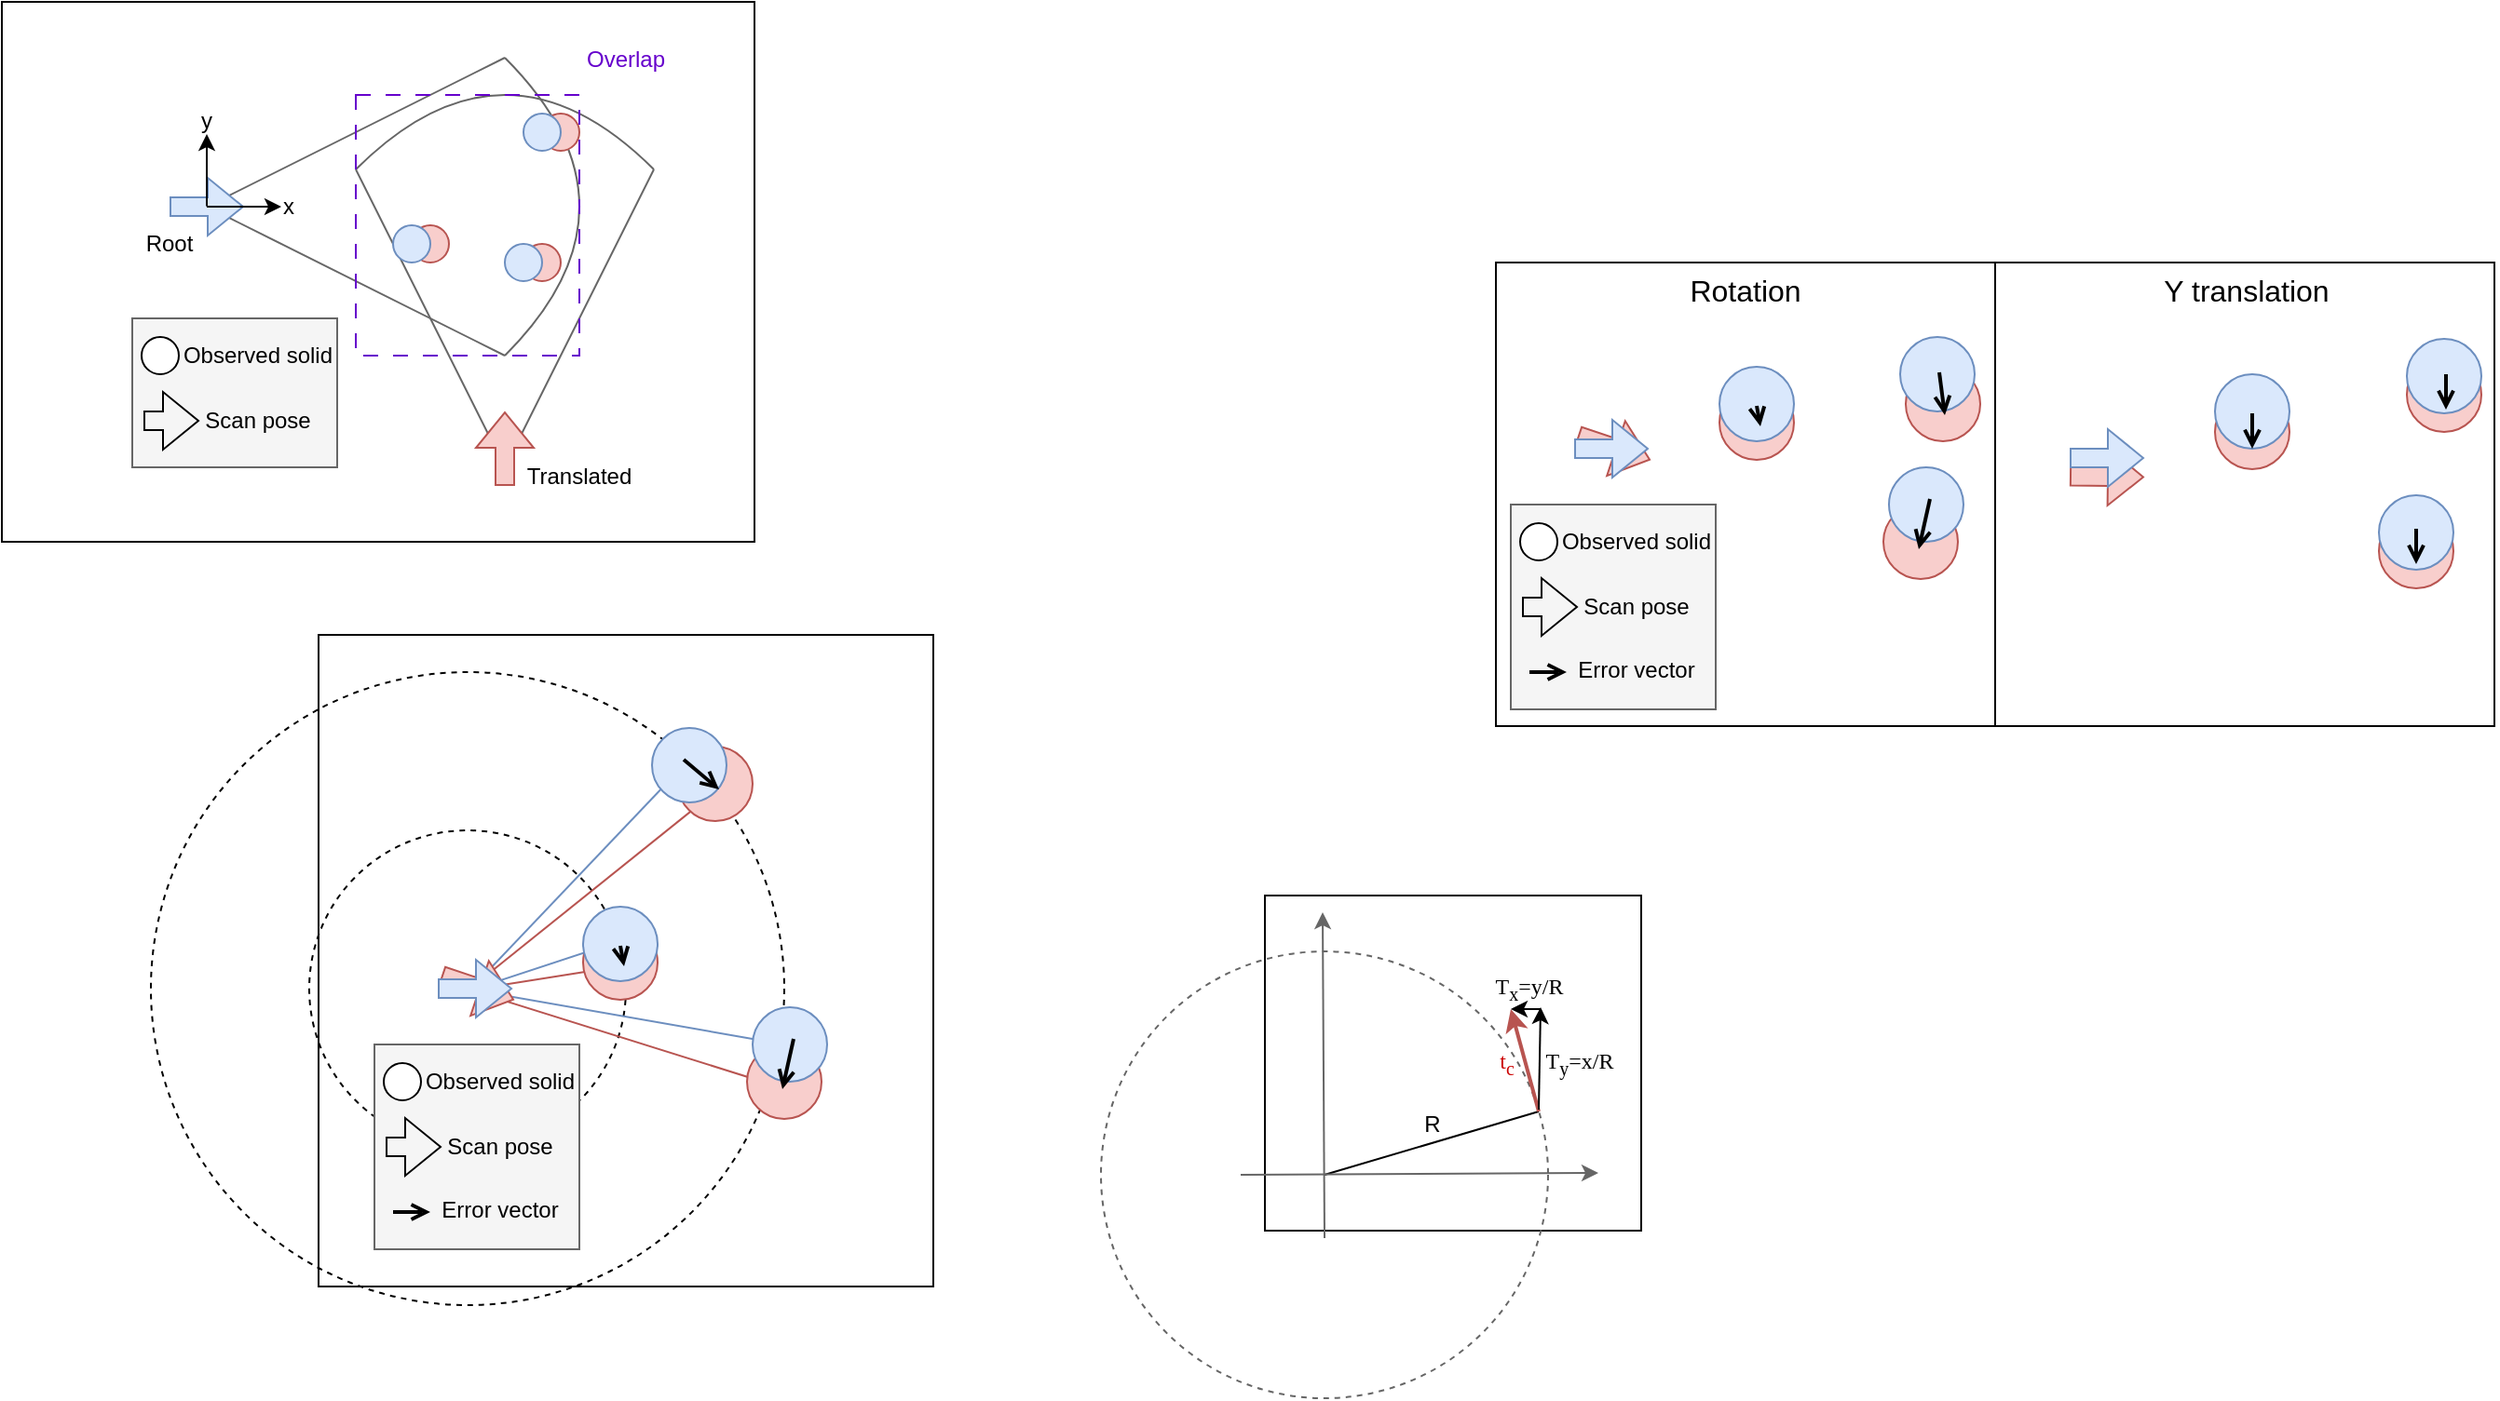 <mxfile version="24.2.5" type="device" pages="2">
  <diagram name="Page-1" id="u1wSchKi9RXzSd62CMVV">
    <mxGraphModel dx="1418" dy="838" grid="1" gridSize="10" guides="1" tooltips="1" connect="1" arrows="1" fold="1" page="1" pageScale="1" pageWidth="827" pageHeight="1169" math="0" shadow="0">
      <root>
        <mxCell id="0" />
        <mxCell id="1" parent="0" />
        <mxCell id="4ajURvRm0Xkxh8F3Q2fE-99" value="" style="rounded=0;whiteSpace=wrap;html=1;" parent="1" vertex="1">
          <mxGeometry x="1080" y="390" width="268" height="249" as="geometry" />
        </mxCell>
        <mxCell id="4ajURvRm0Xkxh8F3Q2fE-98" value="" style="rounded=0;whiteSpace=wrap;html=1;" parent="1" vertex="1">
          <mxGeometry x="812" y="390" width="268" height="249" as="geometry" />
        </mxCell>
        <mxCell id="4ajURvRm0Xkxh8F3Q2fE-47" value="" style="rounded=0;whiteSpace=wrap;html=1;" parent="1" vertex="1">
          <mxGeometry x="688" y="730" width="202" height="180" as="geometry" />
        </mxCell>
        <mxCell id="4ajURvRm0Xkxh8F3Q2fE-35" value="" style="ellipse;whiteSpace=wrap;html=1;aspect=fixed;fillColor=none;dashed=1;fontColor=#666666;strokeColor=#666666;" parent="1" vertex="1">
          <mxGeometry x="600" y="760" width="240" height="240" as="geometry" />
        </mxCell>
        <mxCell id="4ajURvRm0Xkxh8F3Q2fE-26" value="" style="rounded=0;whiteSpace=wrap;html=1;" parent="1" vertex="1">
          <mxGeometry x="180" y="590" width="330" height="350" as="geometry" />
        </mxCell>
        <mxCell id="4ajURvRm0Xkxh8F3Q2fE-5" value="" style="ellipse;whiteSpace=wrap;html=1;aspect=fixed;fillColor=none;dashed=1;" parent="1" vertex="1">
          <mxGeometry x="90" y="610" width="340" height="340" as="geometry" />
        </mxCell>
        <mxCell id="4ajURvRm0Xkxh8F3Q2fE-11" value="" style="ellipse;whiteSpace=wrap;html=1;aspect=fixed;fillColor=none;dashed=1;" parent="1" vertex="1">
          <mxGeometry x="175" y="695" width="170" height="170" as="geometry" />
        </mxCell>
        <mxCell id="4ajURvRm0Xkxh8F3Q2fE-16" value="" style="endArrow=none;html=1;rounded=0;fillColor=#dae8fc;strokeColor=#6c8ebf;" parent="1" edge="1">
          <mxGeometry width="50" height="50" relative="1" as="geometry">
            <mxPoint x="259" y="780" as="sourcePoint" />
            <mxPoint x="430" y="810" as="targetPoint" />
          </mxGeometry>
        </mxCell>
        <mxCell id="4ajURvRm0Xkxh8F3Q2fE-17" value="" style="endArrow=none;html=1;rounded=0;fillColor=#f8cecc;strokeColor=#b85450;" parent="1" edge="1">
          <mxGeometry width="50" height="50" relative="1" as="geometry">
            <mxPoint x="259" y="780" as="sourcePoint" />
            <mxPoint x="428" y="833" as="targetPoint" />
          </mxGeometry>
        </mxCell>
        <mxCell id="4ajURvRm0Xkxh8F3Q2fE-12" value="" style="endArrow=none;html=1;rounded=0;fillColor=#f8cecc;strokeColor=#b85450;" parent="1" edge="1">
          <mxGeometry width="50" height="50" relative="1" as="geometry">
            <mxPoint x="260" y="781" as="sourcePoint" />
            <mxPoint x="392" y="675" as="targetPoint" />
          </mxGeometry>
        </mxCell>
        <mxCell id="4ajURvRm0Xkxh8F3Q2fE-13" value="" style="endArrow=none;html=1;rounded=0;fillColor=#dae8fc;strokeColor=#6c8ebf;" parent="1" edge="1">
          <mxGeometry width="50" height="50" relative="1" as="geometry">
            <mxPoint x="261" y="781" as="sourcePoint" />
            <mxPoint x="377" y="659" as="targetPoint" />
          </mxGeometry>
        </mxCell>
        <mxCell id="4ajURvRm0Xkxh8F3Q2fE-14" value="" style="endArrow=none;html=1;rounded=0;fillColor=#dae8fc;strokeColor=#6c8ebf;" parent="1" edge="1">
          <mxGeometry width="50" height="50" relative="1" as="geometry">
            <mxPoint x="340" y="755" as="sourcePoint" />
            <mxPoint x="261" y="781" as="targetPoint" />
          </mxGeometry>
        </mxCell>
        <mxCell id="4ajURvRm0Xkxh8F3Q2fE-15" value="" style="endArrow=none;html=1;rounded=0;fillColor=#f8cecc;strokeColor=#b85450;" parent="1" edge="1">
          <mxGeometry width="50" height="50" relative="1" as="geometry">
            <mxPoint x="342" y="768" as="sourcePoint" />
            <mxPoint x="260" y="781" as="targetPoint" />
          </mxGeometry>
        </mxCell>
        <mxCell id="kwuf0F37VTXctd77z1pu-42" value="" style="rounded=0;whiteSpace=wrap;html=1;" parent="1" vertex="1">
          <mxGeometry x="10" y="250" width="404" height="290" as="geometry" />
        </mxCell>
        <mxCell id="kwuf0F37VTXctd77z1pu-37" value="" style="rounded=0;whiteSpace=wrap;html=1;fillColor=#f5f5f5;fontColor=#333333;strokeColor=#666666;" parent="1" vertex="1">
          <mxGeometry x="80" y="420" width="110" height="80" as="geometry" />
        </mxCell>
        <mxCell id="kwuf0F37VTXctd77z1pu-6" value="" style="endArrow=none;html=1;curved=1;fillColor=#f5f5f5;strokeColor=#666666;" parent="1" edge="1">
          <mxGeometry width="50" height="50" relative="1" as="geometry">
            <mxPoint x="280" y="440" as="sourcePoint" />
            <mxPoint x="280" y="280" as="targetPoint" />
            <Array as="points">
              <mxPoint x="360" y="360" />
            </Array>
          </mxGeometry>
        </mxCell>
        <mxCell id="kwuf0F37VTXctd77z1pu-9" value="" style="endArrow=none;html=1;rounded=0;fillColor=#f5f5f5;strokeColor=#666666;" parent="1" edge="1">
          <mxGeometry width="50" height="50" relative="1" as="geometry">
            <mxPoint x="120" y="360" as="sourcePoint" />
            <mxPoint x="280" y="280" as="targetPoint" />
          </mxGeometry>
        </mxCell>
        <mxCell id="kwuf0F37VTXctd77z1pu-13" value="" style="ellipse;whiteSpace=wrap;html=1;aspect=fixed;fillColor=#f8cecc;strokeColor=#b85450;" parent="1" vertex="1">
          <mxGeometry x="300" y="310" width="20" height="20" as="geometry" />
        </mxCell>
        <mxCell id="kwuf0F37VTXctd77z1pu-14" value="" style="ellipse;whiteSpace=wrap;html=1;aspect=fixed;fillColor=#f8cecc;strokeColor=#b85450;" parent="1" vertex="1">
          <mxGeometry x="230" y="370" width="20" height="20" as="geometry" />
        </mxCell>
        <mxCell id="kwuf0F37VTXctd77z1pu-15" value="" style="endArrow=none;html=1;rounded=0;fillColor=#f5f5f5;strokeColor=#666666;" parent="1" edge="1">
          <mxGeometry width="50" height="50" relative="1" as="geometry">
            <mxPoint x="120" y="360" as="sourcePoint" />
            <mxPoint x="280" y="440" as="targetPoint" />
          </mxGeometry>
        </mxCell>
        <mxCell id="kwuf0F37VTXctd77z1pu-16" value="" style="endArrow=none;html=1;rounded=0;fillColor=#f5f5f5;strokeColor=#666666;" parent="1" edge="1">
          <mxGeometry width="50" height="50" relative="1" as="geometry">
            <mxPoint x="200" y="340" as="sourcePoint" />
            <mxPoint x="280" y="500" as="targetPoint" />
          </mxGeometry>
        </mxCell>
        <mxCell id="kwuf0F37VTXctd77z1pu-17" value="" style="endArrow=none;html=1;rounded=0;fillColor=#f5f5f5;strokeColor=#666666;" parent="1" edge="1">
          <mxGeometry width="50" height="50" relative="1" as="geometry">
            <mxPoint x="360" y="340" as="sourcePoint" />
            <mxPoint x="280" y="500" as="targetPoint" />
          </mxGeometry>
        </mxCell>
        <mxCell id="kwuf0F37VTXctd77z1pu-18" value="" style="endArrow=none;html=1;curved=1;fillColor=#f5f5f5;strokeColor=#666666;" parent="1" edge="1">
          <mxGeometry width="50" height="50" relative="1" as="geometry">
            <mxPoint x="360" y="340" as="sourcePoint" />
            <mxPoint x="200" y="340" as="targetPoint" />
            <Array as="points">
              <mxPoint x="280" y="260" />
            </Array>
          </mxGeometry>
        </mxCell>
        <mxCell id="kwuf0F37VTXctd77z1pu-11" value="" style="shape=flexArrow;endArrow=classic;html=1;rounded=0;fillColor=#f8cecc;strokeColor=#b85450;" parent="1" edge="1">
          <mxGeometry width="50" height="50" relative="1" as="geometry">
            <mxPoint x="280" y="510" as="sourcePoint" />
            <mxPoint x="280" y="470" as="targetPoint" />
          </mxGeometry>
        </mxCell>
        <mxCell id="kwuf0F37VTXctd77z1pu-19" value="" style="shape=flexArrow;endArrow=classic;html=1;rounded=0;fillColor=#dae8fc;strokeColor=#6c8ebf;" parent="1" edge="1">
          <mxGeometry width="50" height="50" relative="1" as="geometry">
            <mxPoint x="100" y="360" as="sourcePoint" />
            <mxPoint x="140" y="360" as="targetPoint" />
          </mxGeometry>
        </mxCell>
        <mxCell id="kwuf0F37VTXctd77z1pu-20" value="" style="ellipse;whiteSpace=wrap;html=1;aspect=fixed;fillColor=#f8cecc;strokeColor=#b85450;" parent="1" vertex="1">
          <mxGeometry x="290" y="380" width="20" height="20" as="geometry" />
        </mxCell>
        <mxCell id="kwuf0F37VTXctd77z1pu-21" value="" style="ellipse;whiteSpace=wrap;html=1;aspect=fixed;fillColor=#dae8fc;strokeColor=#6c8ebf;" parent="1" vertex="1">
          <mxGeometry x="290" y="310" width="20" height="20" as="geometry" />
        </mxCell>
        <mxCell id="kwuf0F37VTXctd77z1pu-22" value="" style="ellipse;whiteSpace=wrap;html=1;aspect=fixed;fillColor=#dae8fc;strokeColor=#6c8ebf;" parent="1" vertex="1">
          <mxGeometry x="220" y="370" width="20" height="20" as="geometry" />
        </mxCell>
        <mxCell id="kwuf0F37VTXctd77z1pu-23" value="" style="ellipse;whiteSpace=wrap;html=1;aspect=fixed;fillColor=#dae8fc;strokeColor=#6c8ebf;" parent="1" vertex="1">
          <mxGeometry x="280" y="380" width="20" height="20" as="geometry" />
        </mxCell>
        <mxCell id="kwuf0F37VTXctd77z1pu-28" value="Root" style="text;html=1;strokeColor=none;fillColor=none;align=center;verticalAlign=middle;whiteSpace=wrap;rounded=0;" parent="1" vertex="1">
          <mxGeometry x="70" y="365" width="60" height="30" as="geometry" />
        </mxCell>
        <mxCell id="kwuf0F37VTXctd77z1pu-29" value="Translated" style="text;html=1;strokeColor=none;fillColor=none;align=center;verticalAlign=middle;whiteSpace=wrap;rounded=0;" parent="1" vertex="1">
          <mxGeometry x="290" y="490" width="60" height="30" as="geometry" />
        </mxCell>
        <mxCell id="kwuf0F37VTXctd77z1pu-30" value="" style="rounded=0;whiteSpace=wrap;html=1;dashed=1;dashPattern=8 8;fillColor=none;strokeColor=#6600CC;" parent="1" vertex="1">
          <mxGeometry x="200" y="300" width="120" height="140" as="geometry" />
        </mxCell>
        <mxCell id="kwuf0F37VTXctd77z1pu-31" value="" style="endArrow=classic;html=1;rounded=0;" parent="1" edge="1">
          <mxGeometry width="50" height="50" relative="1" as="geometry">
            <mxPoint x="120" y="360" as="sourcePoint" />
            <mxPoint x="160" y="360" as="targetPoint" />
          </mxGeometry>
        </mxCell>
        <mxCell id="kwuf0F37VTXctd77z1pu-32" value="" style="endArrow=classic;html=1;rounded=0;" parent="1" edge="1">
          <mxGeometry width="50" height="50" relative="1" as="geometry">
            <mxPoint x="120" y="359.8" as="sourcePoint" />
            <mxPoint x="120" y="321" as="targetPoint" />
          </mxGeometry>
        </mxCell>
        <mxCell id="kwuf0F37VTXctd77z1pu-33" value="x" style="text;html=1;strokeColor=none;fillColor=none;align=center;verticalAlign=middle;whiteSpace=wrap;rounded=0;" parent="1" vertex="1">
          <mxGeometry x="134" y="345" width="60" height="30" as="geometry" />
        </mxCell>
        <mxCell id="kwuf0F37VTXctd77z1pu-34" value="y" style="text;html=1;strokeColor=none;fillColor=none;align=center;verticalAlign=middle;whiteSpace=wrap;rounded=0;" parent="1" vertex="1">
          <mxGeometry x="90" y="299" width="60" height="30" as="geometry" />
        </mxCell>
        <mxCell id="kwuf0F37VTXctd77z1pu-35" value="&lt;font color=&quot;#6600cc&quot;&gt;Overlap&lt;/font&gt;" style="text;html=1;strokeColor=none;fillColor=none;align=center;verticalAlign=middle;whiteSpace=wrap;rounded=0;" parent="1" vertex="1">
          <mxGeometry x="315" y="266" width="60" height="30" as="geometry" />
        </mxCell>
        <mxCell id="kwuf0F37VTXctd77z1pu-38" value="" style="ellipse;whiteSpace=wrap;html=1;aspect=fixed;" parent="1" vertex="1">
          <mxGeometry x="85" y="430" width="20" height="20" as="geometry" />
        </mxCell>
        <mxCell id="kwuf0F37VTXctd77z1pu-39" value="" style="shape=flexArrow;endArrow=classic;html=1;rounded=0;" parent="1" edge="1">
          <mxGeometry width="50" height="50" relative="1" as="geometry">
            <mxPoint x="86" y="475" as="sourcePoint" />
            <mxPoint x="116" y="475" as="targetPoint" />
          </mxGeometry>
        </mxCell>
        <mxCell id="kwuf0F37VTXctd77z1pu-40" value="Observed solid" style="text;html=1;strokeColor=none;fillColor=none;align=center;verticalAlign=middle;whiteSpace=wrap;rounded=0;" parent="1" vertex="1">
          <mxGeometry x="105" y="425" width="85" height="30" as="geometry" />
        </mxCell>
        <mxCell id="kwuf0F37VTXctd77z1pu-41" value="Scan pose" style="text;html=1;strokeColor=none;fillColor=none;align=center;verticalAlign=middle;whiteSpace=wrap;rounded=0;" parent="1" vertex="1">
          <mxGeometry x="105" y="460" width="85" height="30" as="geometry" />
        </mxCell>
        <mxCell id="4ajURvRm0Xkxh8F3Q2fE-1" value="" style="ellipse;whiteSpace=wrap;html=1;aspect=fixed;fillColor=#f8cecc;strokeColor=#b85450;" parent="1" vertex="1">
          <mxGeometry x="373" y="650" width="40" height="40" as="geometry" />
        </mxCell>
        <mxCell id="4ajURvRm0Xkxh8F3Q2fE-2" value="" style="ellipse;whiteSpace=wrap;html=1;aspect=fixed;fillColor=#dae8fc;strokeColor=#6c8ebf;" parent="1" vertex="1">
          <mxGeometry x="359" y="640" width="40" height="40" as="geometry" />
        </mxCell>
        <mxCell id="4ajURvRm0Xkxh8F3Q2fE-7" value="" style="ellipse;whiteSpace=wrap;html=1;aspect=fixed;fillColor=#f8cecc;strokeColor=#b85450;" parent="1" vertex="1">
          <mxGeometry x="410" y="810" width="40" height="40" as="geometry" />
        </mxCell>
        <mxCell id="4ajURvRm0Xkxh8F3Q2fE-8" value="" style="ellipse;whiteSpace=wrap;html=1;aspect=fixed;fillColor=#dae8fc;strokeColor=#6c8ebf;" parent="1" vertex="1">
          <mxGeometry x="413" y="790" width="40" height="40" as="geometry" />
        </mxCell>
        <mxCell id="4ajURvRm0Xkxh8F3Q2fE-9" value="" style="ellipse;whiteSpace=wrap;html=1;aspect=fixed;fillColor=#f8cecc;strokeColor=#b85450;" parent="1" vertex="1">
          <mxGeometry x="322" y="746" width="40" height="40" as="geometry" />
        </mxCell>
        <mxCell id="4ajURvRm0Xkxh8F3Q2fE-10" value="" style="ellipse;whiteSpace=wrap;html=1;aspect=fixed;fillColor=#dae8fc;strokeColor=#6c8ebf;" parent="1" vertex="1">
          <mxGeometry x="322" y="736" width="40" height="40" as="geometry" />
        </mxCell>
        <mxCell id="4ajURvRm0Xkxh8F3Q2fE-18" value="" style="shape=flexArrow;endArrow=classic;html=1;rounded=0;fillColor=#f8cecc;strokeColor=#b85450;" parent="1" edge="1">
          <mxGeometry width="50" height="50" relative="1" as="geometry">
            <mxPoint x="246" y="773" as="sourcePoint" />
            <mxPoint x="285" y="786" as="targetPoint" />
          </mxGeometry>
        </mxCell>
        <mxCell id="4ajURvRm0Xkxh8F3Q2fE-3" value="" style="shape=flexArrow;endArrow=classic;html=1;rounded=0;fillColor=#dae8fc;strokeColor=#6c8ebf;" parent="1" edge="1">
          <mxGeometry width="50" height="50" relative="1" as="geometry">
            <mxPoint x="244" y="780" as="sourcePoint" />
            <mxPoint x="284" y="780" as="targetPoint" />
          </mxGeometry>
        </mxCell>
        <mxCell id="4ajURvRm0Xkxh8F3Q2fE-21" value="" style="rounded=0;whiteSpace=wrap;html=1;fillColor=#f5f5f5;fontColor=#333333;strokeColor=#666666;" parent="1" vertex="1">
          <mxGeometry x="210" y="810" width="110" height="110" as="geometry" />
        </mxCell>
        <mxCell id="4ajURvRm0Xkxh8F3Q2fE-22" value="" style="ellipse;whiteSpace=wrap;html=1;aspect=fixed;" parent="1" vertex="1">
          <mxGeometry x="215" y="820" width="20" height="20" as="geometry" />
        </mxCell>
        <mxCell id="4ajURvRm0Xkxh8F3Q2fE-23" value="" style="shape=flexArrow;endArrow=classic;html=1;rounded=0;" parent="1" edge="1">
          <mxGeometry width="50" height="50" relative="1" as="geometry">
            <mxPoint x="216" y="865" as="sourcePoint" />
            <mxPoint x="246" y="865" as="targetPoint" />
          </mxGeometry>
        </mxCell>
        <mxCell id="4ajURvRm0Xkxh8F3Q2fE-24" value="Observed solid" style="text;html=1;strokeColor=none;fillColor=none;align=center;verticalAlign=middle;whiteSpace=wrap;rounded=0;" parent="1" vertex="1">
          <mxGeometry x="235" y="815" width="85" height="30" as="geometry" />
        </mxCell>
        <mxCell id="4ajURvRm0Xkxh8F3Q2fE-25" value="Scan pose" style="text;html=1;strokeColor=none;fillColor=none;align=center;verticalAlign=middle;whiteSpace=wrap;rounded=0;" parent="1" vertex="1">
          <mxGeometry x="235" y="850" width="85" height="30" as="geometry" />
        </mxCell>
        <mxCell id="4ajURvRm0Xkxh8F3Q2fE-29" value="" style="endArrow=open;html=1;rounded=0;strokeWidth=2;endFill=0;" parent="1" edge="1">
          <mxGeometry width="50" height="50" relative="1" as="geometry">
            <mxPoint x="220" y="900" as="sourcePoint" />
            <mxPoint x="240" y="900" as="targetPoint" />
          </mxGeometry>
        </mxCell>
        <mxCell id="4ajURvRm0Xkxh8F3Q2fE-30" value="Error vector" style="text;html=1;strokeColor=none;fillColor=none;align=center;verticalAlign=middle;whiteSpace=wrap;rounded=0;" parent="1" vertex="1">
          <mxGeometry x="235" y="884" width="85" height="30" as="geometry" />
        </mxCell>
        <mxCell id="4ajURvRm0Xkxh8F3Q2fE-31" value="" style="endArrow=open;html=1;rounded=0;strokeWidth=2;endFill=0;" parent="1" edge="1">
          <mxGeometry width="50" height="50" relative="1" as="geometry">
            <mxPoint x="342" y="757" as="sourcePoint" />
            <mxPoint x="344" y="768" as="targetPoint" />
          </mxGeometry>
        </mxCell>
        <mxCell id="4ajURvRm0Xkxh8F3Q2fE-32" value="" style="endArrow=open;html=1;rounded=0;strokeWidth=2;endFill=0;" parent="1" edge="1">
          <mxGeometry width="50" height="50" relative="1" as="geometry">
            <mxPoint x="376" y="657" as="sourcePoint" />
            <mxPoint x="395" y="673" as="targetPoint" />
          </mxGeometry>
        </mxCell>
        <mxCell id="4ajURvRm0Xkxh8F3Q2fE-33" value="" style="endArrow=open;html=1;rounded=0;strokeWidth=2;endFill=0;" parent="1" edge="1">
          <mxGeometry width="50" height="50" relative="1" as="geometry">
            <mxPoint x="435" y="807" as="sourcePoint" />
            <mxPoint x="429" y="834" as="targetPoint" />
          </mxGeometry>
        </mxCell>
        <mxCell id="4ajURvRm0Xkxh8F3Q2fE-34" value="" style="endArrow=none;html=1;rounded=0;" parent="1" edge="1">
          <mxGeometry width="50" height="50" relative="1" as="geometry">
            <mxPoint x="835" y="846" as="sourcePoint" />
            <mxPoint x="720" y="880" as="targetPoint" />
          </mxGeometry>
        </mxCell>
        <mxCell id="4ajURvRm0Xkxh8F3Q2fE-36" value="" style="endArrow=classic;html=1;rounded=0;strokeWidth=2;fillColor=#f8cecc;strokeColor=#b85450;" parent="1" edge="1">
          <mxGeometry width="50" height="50" relative="1" as="geometry">
            <mxPoint x="835" y="846" as="sourcePoint" />
            <mxPoint x="820" y="791" as="targetPoint" />
          </mxGeometry>
        </mxCell>
        <mxCell id="4ajURvRm0Xkxh8F3Q2fE-37" value="" style="endArrow=classic;html=1;rounded=0;" parent="1" edge="1">
          <mxGeometry width="50" height="50" relative="1" as="geometry">
            <mxPoint x="835" y="845" as="sourcePoint" />
            <mxPoint x="836" y="790" as="targetPoint" />
          </mxGeometry>
        </mxCell>
        <mxCell id="4ajURvRm0Xkxh8F3Q2fE-38" value="" style="endArrow=classic;html=1;rounded=0;" parent="1" edge="1">
          <mxGeometry width="50" height="50" relative="1" as="geometry">
            <mxPoint x="836" y="791" as="sourcePoint" />
            <mxPoint x="820" y="791" as="targetPoint" />
          </mxGeometry>
        </mxCell>
        <mxCell id="4ajURvRm0Xkxh8F3Q2fE-39" value="R" style="text;html=1;align=center;verticalAlign=middle;whiteSpace=wrap;rounded=0;" parent="1" vertex="1">
          <mxGeometry x="748" y="838" width="60" height="30" as="geometry" />
        </mxCell>
        <mxCell id="4ajURvRm0Xkxh8F3Q2fE-40" value="&lt;font face=&quot;Times New Roman&quot;&gt;t&lt;sub&gt;c&lt;/sub&gt;&lt;/font&gt;" style="text;html=1;align=center;verticalAlign=middle;whiteSpace=wrap;rounded=0;fillColor=none;strokeColor=none;fontColor=#CC0000;" parent="1" vertex="1">
          <mxGeometry x="788" y="805" width="60" height="30" as="geometry" />
        </mxCell>
        <mxCell id="4ajURvRm0Xkxh8F3Q2fE-41" value="&lt;font face=&quot;Times New Roman&quot;&gt;T&lt;sub&gt;y&lt;/sub&gt;=x/R&lt;/font&gt;" style="text;html=1;align=center;verticalAlign=middle;whiteSpace=wrap;rounded=0;" parent="1" vertex="1">
          <mxGeometry x="827" y="805" width="60" height="30" as="geometry" />
        </mxCell>
        <mxCell id="4ajURvRm0Xkxh8F3Q2fE-42" value="&lt;font face=&quot;Times New Roman&quot;&gt;T&lt;sub&gt;x&lt;/sub&gt;=y/R&lt;/font&gt;" style="text;html=1;align=center;verticalAlign=middle;whiteSpace=wrap;rounded=0;" parent="1" vertex="1">
          <mxGeometry x="800" y="765" width="60" height="30" as="geometry" />
        </mxCell>
        <mxCell id="4ajURvRm0Xkxh8F3Q2fE-44" value="" style="endArrow=classic;html=1;rounded=0;fontColor=#666666;strokeColor=#666666;" parent="1" edge="1">
          <mxGeometry width="50" height="50" relative="1" as="geometry">
            <mxPoint x="675" y="880" as="sourcePoint" />
            <mxPoint x="867" y="879" as="targetPoint" />
          </mxGeometry>
        </mxCell>
        <mxCell id="4ajURvRm0Xkxh8F3Q2fE-45" value="" style="endArrow=classic;html=1;rounded=0;fontColor=#666666;strokeColor=#666666;" parent="1" edge="1">
          <mxGeometry width="50" height="50" relative="1" as="geometry">
            <mxPoint x="720" y="914" as="sourcePoint" />
            <mxPoint x="719" y="739" as="targetPoint" />
          </mxGeometry>
        </mxCell>
        <mxCell id="4ajURvRm0Xkxh8F3Q2fE-58" value="" style="ellipse;whiteSpace=wrap;html=1;aspect=fixed;fillColor=#f8cecc;strokeColor=#b85450;" parent="1" vertex="1">
          <mxGeometry x="1032" y="446" width="40" height="40" as="geometry" />
        </mxCell>
        <mxCell id="4ajURvRm0Xkxh8F3Q2fE-59" value="" style="ellipse;whiteSpace=wrap;html=1;aspect=fixed;fillColor=#dae8fc;strokeColor=#6c8ebf;" parent="1" vertex="1">
          <mxGeometry x="1029" y="430" width="40" height="40" as="geometry" />
        </mxCell>
        <mxCell id="4ajURvRm0Xkxh8F3Q2fE-60" value="" style="ellipse;whiteSpace=wrap;html=1;aspect=fixed;fillColor=#f8cecc;strokeColor=#b85450;" parent="1" vertex="1">
          <mxGeometry x="1020" y="520" width="40" height="40" as="geometry" />
        </mxCell>
        <mxCell id="4ajURvRm0Xkxh8F3Q2fE-61" value="" style="ellipse;whiteSpace=wrap;html=1;aspect=fixed;fillColor=#dae8fc;strokeColor=#6c8ebf;" parent="1" vertex="1">
          <mxGeometry x="1023" y="500" width="40" height="40" as="geometry" />
        </mxCell>
        <mxCell id="4ajURvRm0Xkxh8F3Q2fE-62" value="" style="ellipse;whiteSpace=wrap;html=1;aspect=fixed;fillColor=#f8cecc;strokeColor=#b85450;" parent="1" vertex="1">
          <mxGeometry x="932" y="456" width="40" height="40" as="geometry" />
        </mxCell>
        <mxCell id="4ajURvRm0Xkxh8F3Q2fE-63" value="" style="ellipse;whiteSpace=wrap;html=1;aspect=fixed;fillColor=#dae8fc;strokeColor=#6c8ebf;" parent="1" vertex="1">
          <mxGeometry x="932" y="446" width="40" height="40" as="geometry" />
        </mxCell>
        <mxCell id="4ajURvRm0Xkxh8F3Q2fE-64" value="" style="shape=flexArrow;endArrow=classic;html=1;rounded=0;fillColor=#f8cecc;strokeColor=#b85450;" parent="1" edge="1">
          <mxGeometry width="50" height="50" relative="1" as="geometry">
            <mxPoint x="856" y="483" as="sourcePoint" />
            <mxPoint x="895" y="496" as="targetPoint" />
          </mxGeometry>
        </mxCell>
        <mxCell id="4ajURvRm0Xkxh8F3Q2fE-65" value="" style="shape=flexArrow;endArrow=classic;html=1;rounded=0;fillColor=#dae8fc;strokeColor=#6c8ebf;" parent="1" edge="1">
          <mxGeometry width="50" height="50" relative="1" as="geometry">
            <mxPoint x="854" y="490" as="sourcePoint" />
            <mxPoint x="894" y="490" as="targetPoint" />
          </mxGeometry>
        </mxCell>
        <mxCell id="4ajURvRm0Xkxh8F3Q2fE-66" value="" style="rounded=0;whiteSpace=wrap;html=1;fillColor=#f5f5f5;fontColor=#333333;strokeColor=#666666;" parent="1" vertex="1">
          <mxGeometry x="820" y="520" width="110" height="110" as="geometry" />
        </mxCell>
        <mxCell id="4ajURvRm0Xkxh8F3Q2fE-67" value="" style="ellipse;whiteSpace=wrap;html=1;aspect=fixed;" parent="1" vertex="1">
          <mxGeometry x="825" y="530" width="20" height="20" as="geometry" />
        </mxCell>
        <mxCell id="4ajURvRm0Xkxh8F3Q2fE-68" value="" style="shape=flexArrow;endArrow=classic;html=1;rounded=0;" parent="1" edge="1">
          <mxGeometry width="50" height="50" relative="1" as="geometry">
            <mxPoint x="826" y="575" as="sourcePoint" />
            <mxPoint x="856" y="575" as="targetPoint" />
          </mxGeometry>
        </mxCell>
        <mxCell id="4ajURvRm0Xkxh8F3Q2fE-69" value="Observed solid" style="text;html=1;strokeColor=none;fillColor=none;align=center;verticalAlign=middle;whiteSpace=wrap;rounded=0;" parent="1" vertex="1">
          <mxGeometry x="845" y="525" width="85" height="30" as="geometry" />
        </mxCell>
        <mxCell id="4ajURvRm0Xkxh8F3Q2fE-70" value="Scan pose" style="text;html=1;strokeColor=none;fillColor=none;align=center;verticalAlign=middle;whiteSpace=wrap;rounded=0;" parent="1" vertex="1">
          <mxGeometry x="845" y="560" width="85" height="30" as="geometry" />
        </mxCell>
        <mxCell id="4ajURvRm0Xkxh8F3Q2fE-71" value="" style="endArrow=open;html=1;rounded=0;strokeWidth=2;endFill=0;" parent="1" edge="1">
          <mxGeometry width="50" height="50" relative="1" as="geometry">
            <mxPoint x="830" y="610" as="sourcePoint" />
            <mxPoint x="850" y="610" as="targetPoint" />
          </mxGeometry>
        </mxCell>
        <mxCell id="4ajURvRm0Xkxh8F3Q2fE-72" value="Error vector" style="text;html=1;strokeColor=none;fillColor=none;align=center;verticalAlign=middle;whiteSpace=wrap;rounded=0;" parent="1" vertex="1">
          <mxGeometry x="845" y="594" width="85" height="30" as="geometry" />
        </mxCell>
        <mxCell id="4ajURvRm0Xkxh8F3Q2fE-73" value="" style="endArrow=open;html=1;rounded=0;strokeWidth=2;endFill=0;" parent="1" edge="1">
          <mxGeometry width="50" height="50" relative="1" as="geometry">
            <mxPoint x="952" y="467" as="sourcePoint" />
            <mxPoint x="954" y="478" as="targetPoint" />
          </mxGeometry>
        </mxCell>
        <mxCell id="4ajURvRm0Xkxh8F3Q2fE-75" value="" style="endArrow=open;html=1;rounded=0;strokeWidth=2;endFill=0;" parent="1" edge="1">
          <mxGeometry width="50" height="50" relative="1" as="geometry">
            <mxPoint x="1045" y="517" as="sourcePoint" />
            <mxPoint x="1039" y="544" as="targetPoint" />
          </mxGeometry>
        </mxCell>
        <mxCell id="4ajURvRm0Xkxh8F3Q2fE-82" value="" style="ellipse;whiteSpace=wrap;html=1;aspect=fixed;fillColor=#f8cecc;strokeColor=#b85450;" parent="1" vertex="1">
          <mxGeometry x="1301" y="441" width="40" height="40" as="geometry" />
        </mxCell>
        <mxCell id="4ajURvRm0Xkxh8F3Q2fE-83" value="" style="ellipse;whiteSpace=wrap;html=1;aspect=fixed;fillColor=#dae8fc;strokeColor=#6c8ebf;" parent="1" vertex="1">
          <mxGeometry x="1301" y="431" width="40" height="40" as="geometry" />
        </mxCell>
        <mxCell id="4ajURvRm0Xkxh8F3Q2fE-84" value="" style="ellipse;whiteSpace=wrap;html=1;aspect=fixed;fillColor=#f8cecc;strokeColor=#b85450;" parent="1" vertex="1">
          <mxGeometry x="1286" y="525" width="40" height="40" as="geometry" />
        </mxCell>
        <mxCell id="4ajURvRm0Xkxh8F3Q2fE-85" value="" style="ellipse;whiteSpace=wrap;html=1;aspect=fixed;fillColor=#dae8fc;strokeColor=#6c8ebf;" parent="1" vertex="1">
          <mxGeometry x="1286" y="515" width="40" height="40" as="geometry" />
        </mxCell>
        <mxCell id="4ajURvRm0Xkxh8F3Q2fE-86" value="" style="ellipse;whiteSpace=wrap;html=1;aspect=fixed;fillColor=#f8cecc;strokeColor=#b85450;" parent="1" vertex="1">
          <mxGeometry x="1198" y="461" width="40" height="40" as="geometry" />
        </mxCell>
        <mxCell id="4ajURvRm0Xkxh8F3Q2fE-87" value="" style="ellipse;whiteSpace=wrap;html=1;aspect=fixed;fillColor=#dae8fc;strokeColor=#6c8ebf;" parent="1" vertex="1">
          <mxGeometry x="1198" y="450" width="40" height="40" as="geometry" />
        </mxCell>
        <mxCell id="4ajURvRm0Xkxh8F3Q2fE-93" value="" style="endArrow=open;html=1;rounded=0;strokeWidth=2;endFill=0;" parent="1" edge="1">
          <mxGeometry width="50" height="50" relative="1" as="geometry">
            <mxPoint x="1322" y="450" as="sourcePoint" />
            <mxPoint x="1322" y="469" as="targetPoint" />
          </mxGeometry>
        </mxCell>
        <mxCell id="4ajURvRm0Xkxh8F3Q2fE-94" value="" style="endArrow=open;html=1;rounded=0;strokeWidth=2;endFill=0;" parent="1" edge="1">
          <mxGeometry width="50" height="50" relative="1" as="geometry">
            <mxPoint x="1218" y="471" as="sourcePoint" />
            <mxPoint x="1218" y="490" as="targetPoint" />
          </mxGeometry>
        </mxCell>
        <mxCell id="4ajURvRm0Xkxh8F3Q2fE-95" value="" style="endArrow=open;html=1;rounded=0;strokeWidth=2;endFill=0;" parent="1" edge="1">
          <mxGeometry width="50" height="50" relative="1" as="geometry">
            <mxPoint x="1306" y="533" as="sourcePoint" />
            <mxPoint x="1306" y="552" as="targetPoint" />
          </mxGeometry>
        </mxCell>
        <mxCell id="4ajURvRm0Xkxh8F3Q2fE-96" value="" style="shape=flexArrow;endArrow=classic;html=1;rounded=0;fillColor=#f8cecc;strokeColor=#b85450;" parent="1" edge="1">
          <mxGeometry width="50" height="50" relative="1" as="geometry">
            <mxPoint x="1120" y="504.75" as="sourcePoint" />
            <mxPoint x="1160" y="505.25" as="targetPoint" />
          </mxGeometry>
        </mxCell>
        <mxCell id="4ajURvRm0Xkxh8F3Q2fE-89" value="" style="shape=flexArrow;endArrow=classic;html=1;rounded=0;fillColor=#dae8fc;strokeColor=#6c8ebf;" parent="1" edge="1">
          <mxGeometry width="50" height="50" relative="1" as="geometry">
            <mxPoint x="1120" y="495" as="sourcePoint" />
            <mxPoint x="1160" y="495" as="targetPoint" />
          </mxGeometry>
        </mxCell>
        <mxCell id="4ajURvRm0Xkxh8F3Q2fE-100" value="Rotation" style="text;html=1;align=center;verticalAlign=middle;whiteSpace=wrap;rounded=0;fontSize=16;" parent="1" vertex="1">
          <mxGeometry x="812" y="390" width="268" height="30" as="geometry" />
        </mxCell>
        <mxCell id="4ajURvRm0Xkxh8F3Q2fE-101" value="Y translation" style="text;html=1;align=center;verticalAlign=middle;whiteSpace=wrap;rounded=0;fontSize=16;" parent="1" vertex="1">
          <mxGeometry x="1080" y="390" width="270" height="30" as="geometry" />
        </mxCell>
        <mxCell id="4ajURvRm0Xkxh8F3Q2fE-102" value="" style="endArrow=open;html=1;rounded=0;strokeWidth=2;endFill=0;" parent="1" edge="1">
          <mxGeometry width="50" height="50" relative="1" as="geometry">
            <mxPoint x="1050" y="449" as="sourcePoint" />
            <mxPoint x="1053" y="472" as="targetPoint" />
          </mxGeometry>
        </mxCell>
      </root>
    </mxGraphModel>
  </diagram>
  <diagram id="Cvstnj8knSTmr6yT4J9X" name="Page-2">
    <mxGraphModel dx="1637" dy="479" grid="1" gridSize="10" guides="1" tooltips="1" connect="1" arrows="1" fold="1" page="1" pageScale="1" pageWidth="827" pageHeight="1169" math="0" shadow="0">
      <root>
        <mxCell id="0" />
        <mxCell id="1" parent="0" />
        <mxCell id="rysCF1vGOWggRthPp3eY-27" value="" style="rounded=0;whiteSpace=wrap;html=1;" parent="1" vertex="1">
          <mxGeometry x="-120" y="230" width="386" height="290" as="geometry" />
        </mxCell>
        <mxCell id="k8sWO0ToVaFJveSYqSLz-8" value="" style="shape=parallelogram;perimeter=parallelogramPerimeter;whiteSpace=wrap;html=1;fixedSize=1;rotation=0;" parent="1" vertex="1">
          <mxGeometry x="140" y="270" width="96" height="200" as="geometry" />
        </mxCell>
        <mxCell id="k8sWO0ToVaFJveSYqSLz-1" value="" style="rounded=0;whiteSpace=wrap;html=1;" parent="1" vertex="1">
          <mxGeometry x="-80" y="271.5" width="160" height="120" as="geometry" />
        </mxCell>
        <mxCell id="rysCF1vGOWggRthPp3eY-10" value="" style="endArrow=none;html=1;rounded=0;fillColor=#f8cecc;strokeColor=#b85450;strokeWidth=2;" parent="1" edge="1">
          <mxGeometry width="50" height="50" relative="1" as="geometry">
            <mxPoint x="9" y="292.5" as="sourcePoint" />
            <mxPoint x="-60" y="321.5" as="targetPoint" />
            <Array as="points">
              <mxPoint x="31" y="351.5" />
              <mxPoint x="-61" y="372.5" />
            </Array>
          </mxGeometry>
        </mxCell>
        <mxCell id="rysCF1vGOWggRthPp3eY-12" value="" style="endArrow=none;html=1;rounded=0;fillColor=#f8cecc;strokeColor=#b85450;strokeWidth=2;" parent="1" edge="1">
          <mxGeometry width="50" height="50" relative="1" as="geometry">
            <mxPoint x="165" y="392" as="sourcePoint" />
            <mxPoint x="195" y="295" as="targetPoint" />
            <Array as="points">
              <mxPoint x="187" y="436" />
              <mxPoint x="204" y="357" />
            </Array>
          </mxGeometry>
        </mxCell>
        <mxCell id="k8sWO0ToVaFJveSYqSLz-14" value="" style="endArrow=none;html=1;rounded=0;fillColor=#dae8fc;strokeColor=#6c8ebf;strokeWidth=2;" parent="1" edge="1">
          <mxGeometry width="50" height="50" relative="1" as="geometry">
            <mxPoint x="208" y="455" as="sourcePoint" />
            <mxPoint x="169" y="287" as="targetPoint" />
            <Array as="points">
              <mxPoint x="226" y="286" />
              <mxPoint x="185" y="369" />
            </Array>
          </mxGeometry>
        </mxCell>
        <mxCell id="k8sWO0ToVaFJveSYqSLz-2" value="" style="endArrow=none;html=1;rounded=0;fillColor=#dae8fc;strokeColor=#6c8ebf;strokeWidth=2;" parent="1" edge="1">
          <mxGeometry width="50" height="50" relative="1" as="geometry">
            <mxPoint x="-60" y="291.5" as="sourcePoint" />
            <mxPoint x="60" y="371.5" as="targetPoint" />
            <Array as="points">
              <mxPoint y="331.5" />
              <mxPoint x="60" y="291.5" />
            </Array>
          </mxGeometry>
        </mxCell>
        <mxCell id="k8sWO0ToVaFJveSYqSLz-3" value="" style="ellipse;whiteSpace=wrap;html=1;aspect=fixed;fillColor=#dae8fc;strokeColor=#6c8ebf;" parent="1" vertex="1">
          <mxGeometry x="50" y="281.5" width="20" height="20" as="geometry" />
        </mxCell>
        <mxCell id="k8sWO0ToVaFJveSYqSLz-4" value="" style="ellipse;whiteSpace=wrap;html=1;aspect=fixed;fillColor=#dae8fc;strokeColor=#6c8ebf;" parent="1" vertex="1">
          <mxGeometry x="50" y="361.5" width="20" height="20" as="geometry" />
        </mxCell>
        <mxCell id="k8sWO0ToVaFJveSYqSLz-6" value="" style="ellipse;whiteSpace=wrap;html=1;aspect=fixed;fillColor=#dae8fc;strokeColor=#6c8ebf;" parent="1" vertex="1">
          <mxGeometry x="-10" y="321.5" width="20" height="20" as="geometry" />
        </mxCell>
        <mxCell id="k8sWO0ToVaFJveSYqSLz-7" value="" style="ellipse;whiteSpace=wrap;html=1;aspect=fixed;fillColor=#dae8fc;strokeColor=#6c8ebf;" parent="1" vertex="1">
          <mxGeometry x="-70" y="281.5" width="20" height="20" as="geometry" />
        </mxCell>
        <mxCell id="k8sWO0ToVaFJveSYqSLz-10" value="" style="ellipse;whiteSpace=wrap;html=1;rotation=5;fillColor=#dae8fc;strokeColor=#6c8ebf;" parent="1" vertex="1">
          <mxGeometry x="204" y="445" width="9" height="20" as="geometry" />
        </mxCell>
        <mxCell id="k8sWO0ToVaFJveSYqSLz-11" value="" style="ellipse;whiteSpace=wrap;html=1;rotation=5;fillColor=#dae8fc;strokeColor=#6c8ebf;" parent="1" vertex="1">
          <mxGeometry x="220" y="277" width="9" height="20" as="geometry" />
        </mxCell>
        <mxCell id="k8sWO0ToVaFJveSYqSLz-12" value="" style="ellipse;whiteSpace=wrap;html=1;rotation=5;fillColor=#dae8fc;strokeColor=#6c8ebf;" parent="1" vertex="1">
          <mxGeometry x="164" y="277" width="9" height="20" as="geometry" />
        </mxCell>
        <mxCell id="k8sWO0ToVaFJveSYqSLz-13" value="" style="ellipse;whiteSpace=wrap;html=1;rotation=5;fillColor=#dae8fc;strokeColor=#6c8ebf;" parent="1" vertex="1">
          <mxGeometry x="180" y="361" width="9" height="20" as="geometry" />
        </mxCell>
        <mxCell id="guvsNFDXfaJOm2QipjtT-5" value="" style="ellipse;whiteSpace=wrap;html=1;aspect=fixed;fillColor=#f8cecc;strokeColor=#b85450;" parent="1" vertex="1">
          <mxGeometry x="-70" y="361.5" width="20" height="20" as="geometry" />
        </mxCell>
        <mxCell id="rysCF1vGOWggRthPp3eY-1" value="" style="ellipse;whiteSpace=wrap;html=1;aspect=fixed;fillColor=#f8cecc;strokeColor=#b85450;" parent="1" vertex="1">
          <mxGeometry x="20" y="341.5" width="20" height="20" as="geometry" />
        </mxCell>
        <mxCell id="rysCF1vGOWggRthPp3eY-2" value="" style="ellipse;whiteSpace=wrap;html=1;aspect=fixed;fillColor=#f8cecc;strokeColor=#b85450;" parent="1" vertex="1">
          <mxGeometry y="281.5" width="20" height="20" as="geometry" />
        </mxCell>
        <mxCell id="rysCF1vGOWggRthPp3eY-4" value="" style="ellipse;whiteSpace=wrap;html=1;rotation=5;fillColor=#f8cecc;strokeColor=#b85450;" parent="1" vertex="1">
          <mxGeometry x="182" y="424" width="9" height="20" as="geometry" />
        </mxCell>
        <mxCell id="rysCF1vGOWggRthPp3eY-5" value="" style="ellipse;whiteSpace=wrap;html=1;rotation=5;fillColor=#f8cecc;strokeColor=#b85450;" parent="1" vertex="1">
          <mxGeometry x="191" y="285" width="9" height="20" as="geometry" />
        </mxCell>
        <mxCell id="rysCF1vGOWggRthPp3eY-6" value="" style="ellipse;whiteSpace=wrap;html=1;rotation=5;fillColor=#f8cecc;strokeColor=#b85450;" parent="1" vertex="1">
          <mxGeometry x="200" y="347" width="9" height="20" as="geometry" />
        </mxCell>
        <mxCell id="rysCF1vGOWggRthPp3eY-8" value="" style="ellipse;whiteSpace=wrap;html=1;rotation=5;fillColor=#f8cecc;strokeColor=#b85450;" parent="1" vertex="1">
          <mxGeometry x="160" y="381" width="9" height="20" as="geometry" />
        </mxCell>
        <mxCell id="rysCF1vGOWggRthPp3eY-9" value="" style="ellipse;whiteSpace=wrap;html=1;aspect=fixed;fillColor=#f8cecc;strokeColor=#b85450;" parent="1" vertex="1">
          <mxGeometry x="-70" y="311.5" width="20" height="20" as="geometry" />
        </mxCell>
        <mxCell id="rysCF1vGOWggRthPp3eY-14" value="Image 1" style="text;html=1;align=center;verticalAlign=middle;whiteSpace=wrap;rounded=0;" parent="1" vertex="1">
          <mxGeometry x="-35" y="245" width="60" height="30" as="geometry" />
        </mxCell>
        <mxCell id="rysCF1vGOWggRthPp3eY-15" value="Image 2" style="text;html=1;align=center;verticalAlign=middle;whiteSpace=wrap;rounded=0;" parent="1" vertex="1">
          <mxGeometry x="169" y="242" width="60" height="30" as="geometry" />
        </mxCell>
        <mxCell id="rysCF1vGOWggRthPp3eY-16" value="" style="rounded=0;whiteSpace=wrap;html=1;fillColor=#f5f5f5;fontColor=#333333;strokeColor=#666666;" parent="1" vertex="1">
          <mxGeometry x="-80" y="411" width="160" height="88" as="geometry" />
        </mxCell>
        <mxCell id="rysCF1vGOWggRthPp3eY-17" value="" style="ellipse;whiteSpace=wrap;html=1;aspect=fixed;fillColor=#f5f5f5;strokeColor=#666666;fontColor=#333333;" parent="1" vertex="1">
          <mxGeometry x="-76" y="414" width="20" height="20" as="geometry" />
        </mxCell>
        <mxCell id="rysCF1vGOWggRthPp3eY-18" value="Keypoint" style="text;html=1;align=center;verticalAlign=middle;whiteSpace=wrap;rounded=0;" parent="1" vertex="1">
          <mxGeometry x="-62" y="410" width="66" height="30" as="geometry" />
        </mxCell>
        <mxCell id="rysCF1vGOWggRthPp3eY-20" value="Geometric relation" style="text;html=1;align=center;verticalAlign=middle;whiteSpace=wrap;rounded=0;" parent="1" vertex="1">
          <mxGeometry x="-60" y="428" width="111" height="30" as="geometry" />
        </mxCell>
        <mxCell id="rysCF1vGOWggRthPp3eY-21" value="" style="endArrow=none;html=1;rounded=0;fillColor=#f5f5f5;strokeColor=#666666;" parent="1" edge="1">
          <mxGeometry width="50" height="50" relative="1" as="geometry">
            <mxPoint x="-73.5" y="451" as="sourcePoint" />
            <mxPoint x="-56.5" y="434" as="targetPoint" />
          </mxGeometry>
        </mxCell>
        <mxCell id="rysCF1vGOWggRthPp3eY-22" value="" style="rounded=0;whiteSpace=wrap;html=1;fillColor=#f8cecc;strokeColor=#b85450;" parent="1" vertex="1">
          <mxGeometry x="-75" y="453" width="20" height="20" as="geometry" />
        </mxCell>
        <mxCell id="rysCF1vGOWggRthPp3eY-23" value="" style="rounded=0;whiteSpace=wrap;html=1;fillColor=#dae8fc;strokeColor=#6c8ebf;" parent="1" vertex="1">
          <mxGeometry x="-75" y="475" width="20" height="20" as="geometry" />
        </mxCell>
        <mxCell id="rysCF1vGOWggRthPp3eY-24" value="False match" style="text;html=1;align=center;verticalAlign=middle;whiteSpace=wrap;rounded=0;" parent="1" vertex="1">
          <mxGeometry x="-57" y="449" width="75" height="30" as="geometry" />
        </mxCell>
        <mxCell id="rysCF1vGOWggRthPp3eY-25" value="Correct match" style="text;html=1;align=center;verticalAlign=middle;whiteSpace=wrap;rounded=0;" parent="1" vertex="1">
          <mxGeometry x="-63" y="476" width="96" height="19" as="geometry" />
        </mxCell>
        <mxCell id="rysCF1vGOWggRthPp3eY-28" value="" style="endArrow=none;dashed=1;html=1;dashPattern=1 1;strokeWidth=1;rounded=0;fillColor=#dae8fc;strokeColor=#6c8ebf;" parent="1" edge="1">
          <mxGeometry width="50" height="50" relative="1" as="geometry">
            <mxPoint x="-60" y="292" as="sourcePoint" />
            <mxPoint x="168" y="288" as="targetPoint" />
          </mxGeometry>
        </mxCell>
        <mxCell id="rysCF1vGOWggRthPp3eY-29" value="" style="endArrow=none;dashed=1;html=1;dashPattern=1 1;strokeWidth=1;rounded=0;fillColor=#dae8fc;strokeColor=#6c8ebf;" parent="1" edge="1">
          <mxGeometry width="50" height="50" relative="1" as="geometry">
            <mxPoint x="60" y="292" as="sourcePoint" />
            <mxPoint x="224" y="288" as="targetPoint" />
          </mxGeometry>
        </mxCell>
        <mxCell id="rysCF1vGOWggRthPp3eY-30" value="" style="endArrow=none;dashed=1;html=1;dashPattern=1 1;strokeWidth=1;rounded=0;fillColor=#dae8fc;strokeColor=#6c8ebf;" parent="1" edge="1">
          <mxGeometry width="50" height="50" relative="1" as="geometry">
            <mxPoint x="60" y="372" as="sourcePoint" />
            <mxPoint x="208" y="455" as="targetPoint" />
          </mxGeometry>
        </mxCell>
        <mxCell id="rysCF1vGOWggRthPp3eY-31" value="" style="endArrow=none;dashed=1;html=1;dashPattern=1 1;strokeWidth=1;rounded=0;fillColor=#dae8fc;strokeColor=#6c8ebf;" parent="1" edge="1">
          <mxGeometry width="50" height="50" relative="1" as="geometry">
            <mxPoint y="332" as="sourcePoint" />
            <mxPoint x="184" y="373" as="targetPoint" />
          </mxGeometry>
        </mxCell>
        <mxCell id="rysCF1vGOWggRthPp3eY-32" value="" style="endArrow=none;dashed=1;html=1;dashPattern=1 1;strokeWidth=1;rounded=0;fillColor=#f8cecc;strokeColor=#b85450;" parent="1" edge="1">
          <mxGeometry width="50" height="50" relative="1" as="geometry">
            <mxPoint x="-62" y="373" as="sourcePoint" />
            <mxPoint x="163" y="392" as="targetPoint" />
          </mxGeometry>
        </mxCell>
        <mxCell id="rysCF1vGOWggRthPp3eY-33" value="" style="endArrow=none;dashed=1;html=1;dashPattern=1 1;strokeWidth=1;rounded=0;fillColor=#f8cecc;strokeColor=#b85450;" parent="1" edge="1">
          <mxGeometry width="50" height="50" relative="1" as="geometry">
            <mxPoint x="-60" y="322" as="sourcePoint" />
            <mxPoint x="187" y="432" as="targetPoint" />
          </mxGeometry>
        </mxCell>
        <mxCell id="rysCF1vGOWggRthPp3eY-34" value="" style="endArrow=none;dashed=1;html=1;dashPattern=1 1;strokeWidth=1;rounded=0;fillColor=#f8cecc;strokeColor=#b85450;" parent="1" edge="1">
          <mxGeometry width="50" height="50" relative="1" as="geometry">
            <mxPoint x="31" y="352" as="sourcePoint" />
            <mxPoint x="204" y="359" as="targetPoint" />
          </mxGeometry>
        </mxCell>
        <mxCell id="rysCF1vGOWggRthPp3eY-36" value="" style="endArrow=none;dashed=1;html=1;dashPattern=1 1;strokeWidth=1;rounded=0;fillColor=#f8cecc;strokeColor=#b85450;" parent="1" edge="1">
          <mxGeometry width="50" height="50" relative="1" as="geometry">
            <mxPoint x="9" y="292" as="sourcePoint" />
            <mxPoint x="195" y="294" as="targetPoint" />
          </mxGeometry>
        </mxCell>
        <mxCell id="YPAYuTUe7x-xq7fNmHpb-1" value="" style="endArrow=none;html=1;rounded=0;" edge="1" parent="1">
          <mxGeometry width="50" height="50" relative="1" as="geometry">
            <mxPoint x="-520" y="840" as="sourcePoint" />
            <mxPoint x="-560" y="790" as="targetPoint" />
            <Array as="points">
              <mxPoint x="-390" y="840" />
              <mxPoint x="-370" y="720" />
              <mxPoint x="-500" y="670" />
            </Array>
          </mxGeometry>
        </mxCell>
      </root>
    </mxGraphModel>
  </diagram>
</mxfile>
